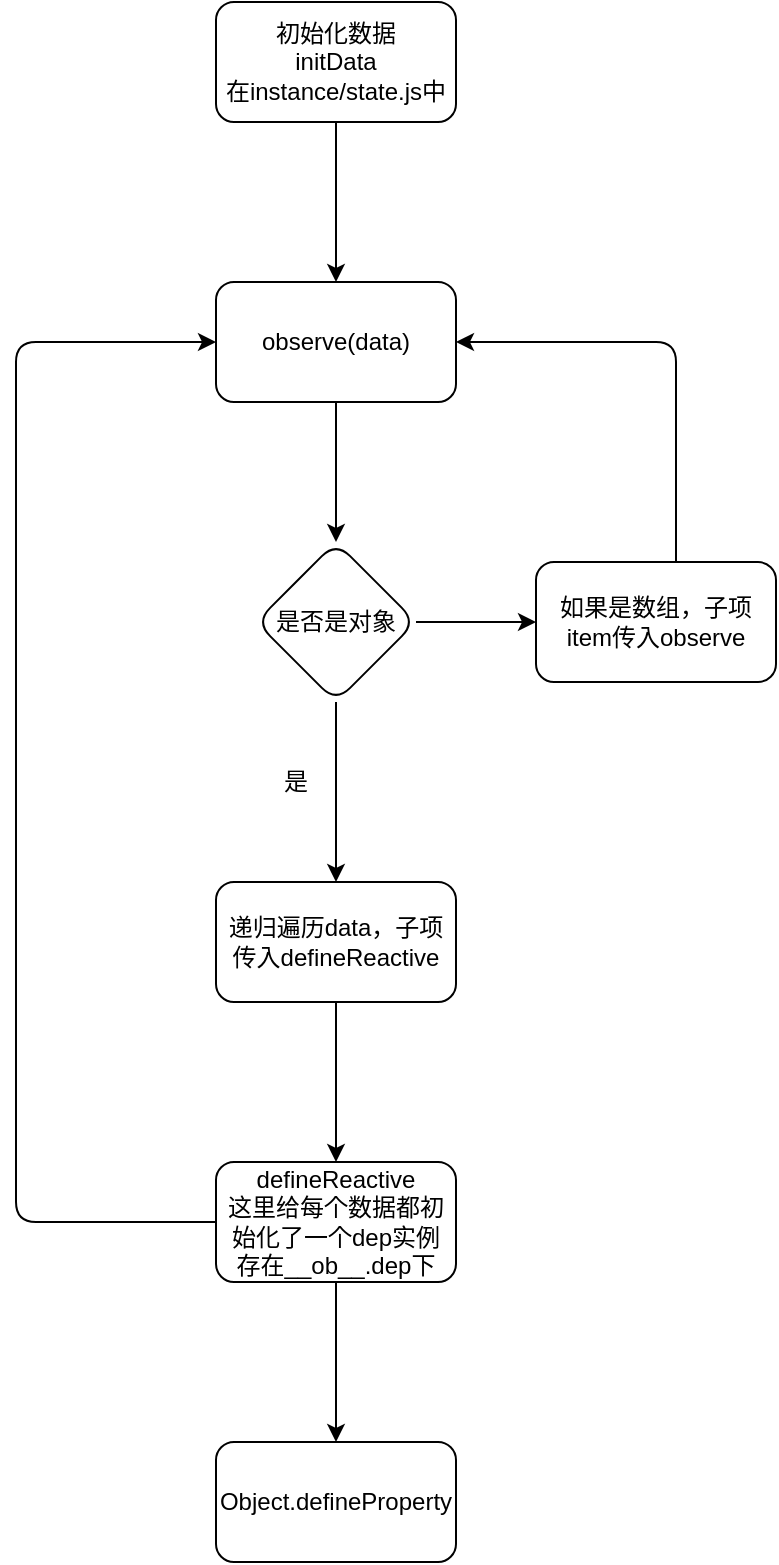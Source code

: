 <mxfile version="13.6.5">
    <diagram id="NAC4WVZOJu9ej-NMHQZf" name="第 1 页">
        <mxGraphModel dx="1091" dy="792" grid="1" gridSize="10" guides="1" tooltips="1" connect="1" arrows="1" fold="1" page="1" pageScale="1" pageWidth="827" pageHeight="1169" math="0" shadow="0">
            <root>
                <mxCell id="0"/>
                <mxCell id="1" parent="0"/>
                <mxCell id="4" value="" style="edgeStyle=orthogonalEdgeStyle;rounded=0;orthogonalLoop=1;jettySize=auto;html=1;" edge="1" parent="1" source="2" target="3">
                    <mxGeometry relative="1" as="geometry"/>
                </mxCell>
                <mxCell id="2" value="初始化数据&lt;br&gt;initData&lt;br&gt;在instance/state.js中" style="rounded=1;whiteSpace=wrap;html=1;" vertex="1" parent="1">
                    <mxGeometry x="370" y="30" width="120" height="60" as="geometry"/>
                </mxCell>
                <mxCell id="8" value="" style="edgeStyle=orthogonalEdgeStyle;rounded=0;orthogonalLoop=1;jettySize=auto;html=1;" edge="1" parent="1" source="3" target="7">
                    <mxGeometry relative="1" as="geometry"/>
                </mxCell>
                <mxCell id="3" value="observe(data)" style="whiteSpace=wrap;html=1;rounded=1;" vertex="1" parent="1">
                    <mxGeometry x="370" y="170" width="120" height="60" as="geometry"/>
                </mxCell>
                <mxCell id="10" value="" style="edgeStyle=orthogonalEdgeStyle;rounded=0;orthogonalLoop=1;jettySize=auto;html=1;" edge="1" parent="1" source="7" target="9">
                    <mxGeometry relative="1" as="geometry"/>
                </mxCell>
                <mxCell id="18" value="" style="edgeStyle=orthogonalEdgeStyle;rounded=0;orthogonalLoop=1;jettySize=auto;html=1;" edge="1" parent="1" source="7" target="17">
                    <mxGeometry relative="1" as="geometry"/>
                </mxCell>
                <mxCell id="7" value="是否是对象" style="rhombus;whiteSpace=wrap;html=1;rounded=1;" vertex="1" parent="1">
                    <mxGeometry x="390" y="300" width="80" height="80" as="geometry"/>
                </mxCell>
                <mxCell id="12" value="" style="edgeStyle=orthogonalEdgeStyle;rounded=0;orthogonalLoop=1;jettySize=auto;html=1;" edge="1" parent="1" source="9" target="11">
                    <mxGeometry relative="1" as="geometry"/>
                </mxCell>
                <mxCell id="9" value="递归遍历data，子项传入defineReactive" style="whiteSpace=wrap;html=1;rounded=1;" vertex="1" parent="1">
                    <mxGeometry x="370" y="470" width="120" height="60" as="geometry"/>
                </mxCell>
                <mxCell id="15" value="" style="edgeStyle=orthogonalEdgeStyle;rounded=0;orthogonalLoop=1;jettySize=auto;html=1;" edge="1" parent="1" source="11" target="14">
                    <mxGeometry relative="1" as="geometry"/>
                </mxCell>
                <mxCell id="11" value="defineReactive&lt;br&gt;这里给每个数据都初始化了一个dep实例&lt;br&gt;存在__ob__.dep下" style="whiteSpace=wrap;html=1;rounded=1;" vertex="1" parent="1">
                    <mxGeometry x="370" y="610" width="120" height="60" as="geometry"/>
                </mxCell>
                <mxCell id="13" value="" style="edgeStyle=segmentEdgeStyle;endArrow=classic;html=1;entryX=0;entryY=0.5;entryDx=0;entryDy=0;exitX=0;exitY=0.5;exitDx=0;exitDy=0;" edge="1" parent="1" source="11" target="3">
                    <mxGeometry width="50" height="50" relative="1" as="geometry">
                        <mxPoint x="250" y="280" as="sourcePoint"/>
                        <mxPoint x="300" y="230" as="targetPoint"/>
                        <Array as="points">
                            <mxPoint x="270" y="640"/>
                            <mxPoint x="270" y="200"/>
                        </Array>
                    </mxGeometry>
                </mxCell>
                <mxCell id="14" value="Object.defineProperty" style="whiteSpace=wrap;html=1;rounded=1;" vertex="1" parent="1">
                    <mxGeometry x="370" y="750" width="120" height="60" as="geometry"/>
                </mxCell>
                <mxCell id="16" value="是" style="text;html=1;strokeColor=none;fillColor=none;align=center;verticalAlign=middle;whiteSpace=wrap;rounded=0;" vertex="1" parent="1">
                    <mxGeometry x="390" y="410" width="40" height="20" as="geometry"/>
                </mxCell>
                <mxCell id="17" value="如果是数组，子项item传入observe&lt;br&gt;" style="whiteSpace=wrap;html=1;rounded=1;" vertex="1" parent="1">
                    <mxGeometry x="530" y="310" width="120" height="60" as="geometry"/>
                </mxCell>
                <mxCell id="19" value="" style="edgeStyle=segmentEdgeStyle;endArrow=classic;html=1;entryX=1;entryY=0.5;entryDx=0;entryDy=0;" edge="1" parent="1" target="3">
                    <mxGeometry width="50" height="50" relative="1" as="geometry">
                        <mxPoint x="600" y="310" as="sourcePoint"/>
                        <mxPoint x="630" y="190" as="targetPoint"/>
                        <Array as="points">
                            <mxPoint x="600" y="310"/>
                            <mxPoint x="600" y="200"/>
                        </Array>
                    </mxGeometry>
                </mxCell>
            </root>
        </mxGraphModel>
    </diagram>
</mxfile>